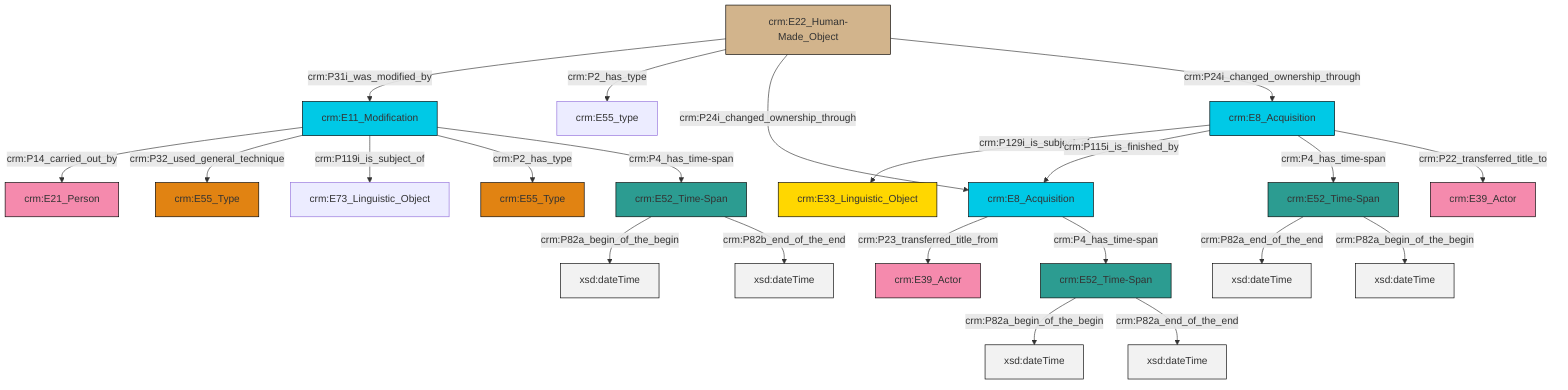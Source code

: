 graph TD
classDef Literal fill:#f2f2f2,stroke:#000000;
classDef CRM_Entity fill:#FFFFFF,stroke:#000000;
classDef Temporal_Entity fill:#00C9E6, stroke:#000000;
classDef Type fill:#E18312, stroke:#000000;
classDef Time-Span fill:#2C9C91, stroke:#000000;
classDef Appellation fill:#FFEB7F, stroke:#000000;
classDef Place fill:#008836, stroke:#000000;
classDef Persistent_Item fill:#B266B2, stroke:#000000;
classDef Conceptual_Object fill:#FFD700, stroke:#000000;
classDef Physical_Thing fill:#D2B48C, stroke:#000000;
classDef Actor fill:#f58aad, stroke:#000000;
classDef PC_Classes fill:#4ce600, stroke:#000000;
classDef Multi fill:#cccccc,stroke:#000000;

0["crm:E8_Acquisition"]:::Temporal_Entity -->|crm:P129i_is_subject_of| 1["crm:E33_Linguistic_Object"]:::Conceptual_Object
2["crm:E22_Human-Made_Object"]:::Physical_Thing -->|crm:P31i_was_modified_by| 3["crm:E11_Modification"]:::Temporal_Entity
6["crm:E52_Time-Span"]:::Time-Span -->|crm:P82a_end_of_the_end| 7[xsd:dateTime]:::Literal
8["crm:E52_Time-Span"]:::Time-Span -->|crm:P82a_begin_of_the_begin| 9[xsd:dateTime]:::Literal
4["crm:E8_Acquisition"]:::Temporal_Entity -->|crm:P23_transferred_title_from| 13["crm:E39_Actor"]:::Actor
3["crm:E11_Modification"]:::Temporal_Entity -->|crm:P14_carried_out_by| 15["crm:E21_Person"]:::Actor
8["crm:E52_Time-Span"]:::Time-Span -->|crm:P82a_end_of_the_end| 16[xsd:dateTime]:::Literal
3["crm:E11_Modification"]:::Temporal_Entity -->|crm:P32_used_general_technique| 17["crm:E55_Type"]:::Type
0["crm:E8_Acquisition"]:::Temporal_Entity -->|crm:P115i_is_finished_by| 4["crm:E8_Acquisition"]:::Temporal_Entity
3["crm:E11_Modification"]:::Temporal_Entity -->|crm:P119i_is_subject_of| 18["crm:E73_Linguistic_Object"]:::Default
6["crm:E52_Time-Span"]:::Time-Span -->|crm:P82a_begin_of_the_begin| 19[xsd:dateTime]:::Literal
2["crm:E22_Human-Made_Object"]:::Physical_Thing -->|crm:P2_has_type| 20["crm:E55_type"]:::Default
22["crm:E52_Time-Span"]:::Time-Span -->|crm:P82a_begin_of_the_begin| 23[xsd:dateTime]:::Literal
0["crm:E8_Acquisition"]:::Temporal_Entity -->|crm:P4_has_time-span| 6["crm:E52_Time-Span"]:::Time-Span
3["crm:E11_Modification"]:::Temporal_Entity -->|crm:P2_has_type| 26["crm:E55_Type"]:::Type
0["crm:E8_Acquisition"]:::Temporal_Entity -->|crm:P22_transferred_title_to| 11["crm:E39_Actor"]:::Actor
2["crm:E22_Human-Made_Object"]:::Physical_Thing -->|crm:P24i_changed_ownership_through| 4["crm:E8_Acquisition"]:::Temporal_Entity
4["crm:E8_Acquisition"]:::Temporal_Entity -->|crm:P4_has_time-span| 8["crm:E52_Time-Span"]:::Time-Span
22["crm:E52_Time-Span"]:::Time-Span -->|crm:P82b_end_of_the_end| 31[xsd:dateTime]:::Literal
3["crm:E11_Modification"]:::Temporal_Entity -->|crm:P4_has_time-span| 22["crm:E52_Time-Span"]:::Time-Span
2["crm:E22_Human-Made_Object"]:::Physical_Thing -->|crm:P24i_changed_ownership_through| 0["crm:E8_Acquisition"]:::Temporal_Entity
